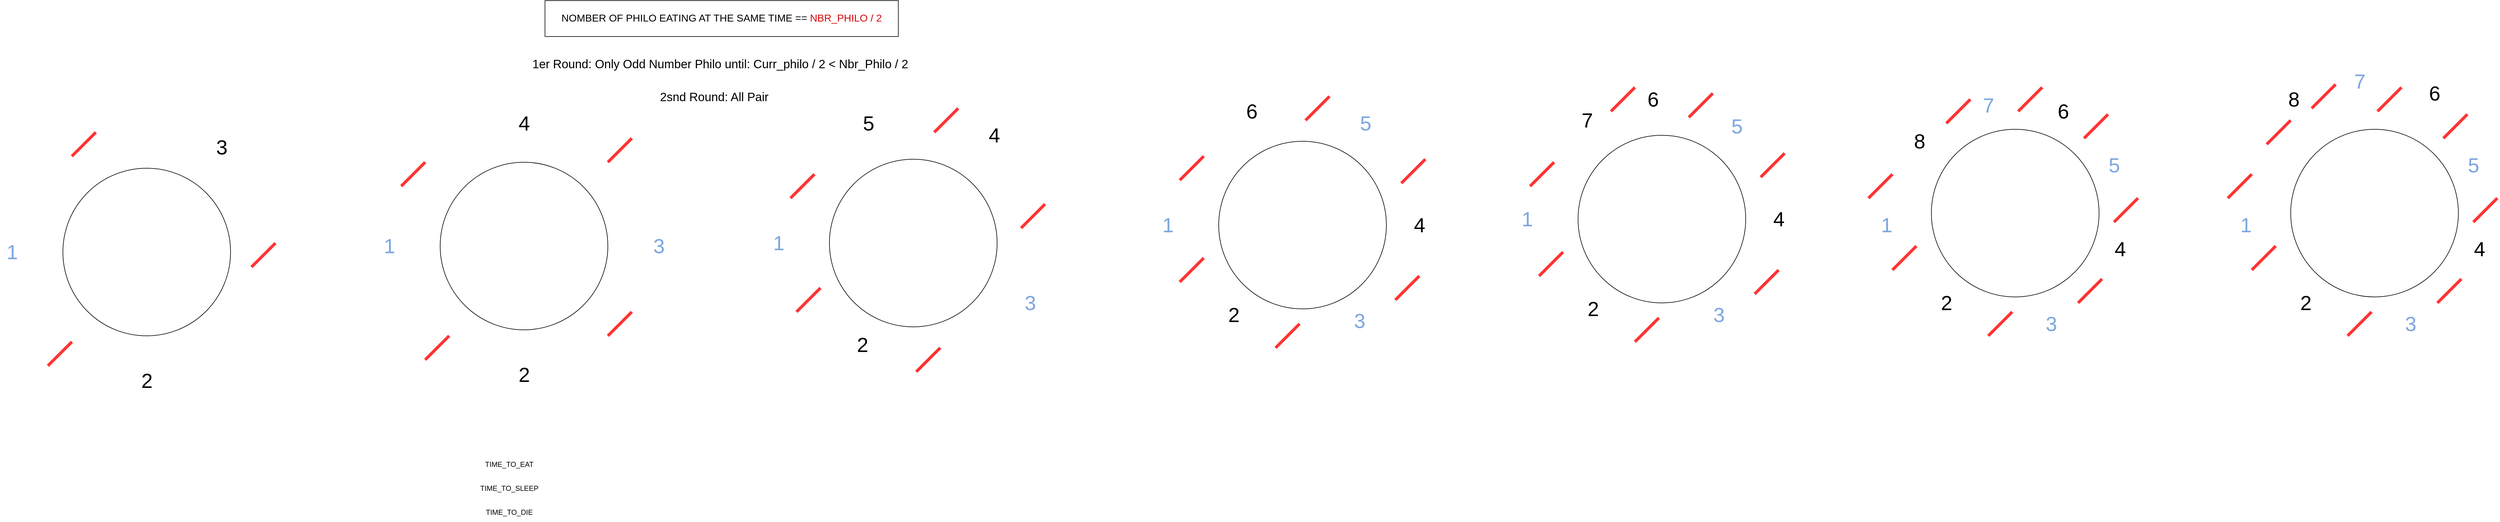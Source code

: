 <mxfile version="24.7.8">
  <diagram name="Page-1" id="aaRaY8ft2iLj2oZ2BZox">
    <mxGraphModel dx="1564" dy="838" grid="1" gridSize="10" guides="1" tooltips="1" connect="1" arrows="1" fold="1" page="1" pageScale="1" pageWidth="850" pageHeight="1100" math="0" shadow="0">
      <root>
        <mxCell id="0" />
        <mxCell id="1" parent="0" />
        <mxCell id="XyORtPB68UUuvKS-vhi5-1" value="" style="ellipse;whiteSpace=wrap;html=1;aspect=fixed;" parent="1" vertex="1">
          <mxGeometry x="285" y="300" width="280" height="280" as="geometry" />
        </mxCell>
        <mxCell id="XyORtPB68UUuvKS-vhi5-2" value="1" style="text;html=1;align=center;verticalAlign=middle;resizable=0;points=[];autosize=1;strokeColor=none;fillColor=none;strokeWidth=1;fontSize=34;fontColor=#7EA6E0;" parent="1" vertex="1">
          <mxGeometry x="180" y="415" width="40" height="50" as="geometry" />
        </mxCell>
        <mxCell id="XyORtPB68UUuvKS-vhi5-3" value="2" style="text;html=1;align=center;verticalAlign=middle;resizable=0;points=[];autosize=1;strokeColor=none;fillColor=none;strokeWidth=1;fontSize=34;" parent="1" vertex="1">
          <mxGeometry x="405" y="630" width="40" height="50" as="geometry" />
        </mxCell>
        <mxCell id="XyORtPB68UUuvKS-vhi5-4" value="3" style="text;html=1;align=center;verticalAlign=middle;resizable=0;points=[];autosize=1;strokeColor=none;fillColor=none;strokeWidth=1;fontSize=34;fontColor=#7EA6E0;" parent="1" vertex="1">
          <mxGeometry x="630" y="415" width="40" height="50" as="geometry" />
        </mxCell>
        <mxCell id="XyORtPB68UUuvKS-vhi5-5" value="4" style="text;html=1;align=center;verticalAlign=middle;resizable=0;points=[];autosize=1;strokeColor=none;fillColor=none;strokeWidth=1;fontSize=34;" parent="1" vertex="1">
          <mxGeometry x="405" y="210" width="40" height="50" as="geometry" />
        </mxCell>
        <mxCell id="XyORtPB68UUuvKS-vhi5-6" value="" style="endArrow=none;html=1;rounded=0;fontColor=#FF3333;labelBackgroundColor=#FF3333;fontSize=100;strokeColor=#FF3333;strokeWidth=5;" parent="1" edge="1">
          <mxGeometry width="50" height="50" relative="1" as="geometry">
            <mxPoint x="260" y="630" as="sourcePoint" />
            <mxPoint x="300" y="590" as="targetPoint" />
          </mxGeometry>
        </mxCell>
        <mxCell id="XyORtPB68UUuvKS-vhi5-7" value="" style="endArrow=none;html=1;rounded=0;fontColor=#FF3333;labelBackgroundColor=#FF3333;fontSize=100;strokeColor=#FF3333;strokeWidth=5;" parent="1" edge="1">
          <mxGeometry width="50" height="50" relative="1" as="geometry">
            <mxPoint x="220" y="340" as="sourcePoint" />
            <mxPoint x="260" y="300" as="targetPoint" />
          </mxGeometry>
        </mxCell>
        <mxCell id="XyORtPB68UUuvKS-vhi5-8" value="" style="endArrow=none;html=1;rounded=0;fontColor=#FF3333;labelBackgroundColor=#FF3333;fontSize=100;strokeColor=#FF3333;strokeWidth=5;" parent="1" edge="1">
          <mxGeometry width="50" height="50" relative="1" as="geometry">
            <mxPoint x="565" y="590" as="sourcePoint" />
            <mxPoint x="605" y="550" as="targetPoint" />
          </mxGeometry>
        </mxCell>
        <mxCell id="XyORtPB68UUuvKS-vhi5-10" value="" style="endArrow=none;html=1;rounded=0;fontColor=#FF3333;labelBackgroundColor=#FF3333;fontSize=100;strokeColor=#FF3333;strokeWidth=5;" parent="1" edge="1">
          <mxGeometry width="50" height="50" relative="1" as="geometry">
            <mxPoint x="565" y="300" as="sourcePoint" />
            <mxPoint x="605" y="260" as="targetPoint" />
          </mxGeometry>
        </mxCell>
        <mxCell id="XyORtPB68UUuvKS-vhi5-11" value="" style="ellipse;whiteSpace=wrap;html=1;aspect=fixed;" parent="1" vertex="1">
          <mxGeometry x="935" y="295" width="280" height="280" as="geometry" />
        </mxCell>
        <mxCell id="XyORtPB68UUuvKS-vhi5-12" value="1" style="text;html=1;align=center;verticalAlign=middle;resizable=0;points=[];autosize=1;strokeColor=none;fillColor=none;strokeWidth=1;fontSize=34;fontColor=#7EA6E0;" parent="1" vertex="1">
          <mxGeometry x="830" y="410" width="40" height="50" as="geometry" />
        </mxCell>
        <mxCell id="XyORtPB68UUuvKS-vhi5-13" value="2" style="text;html=1;align=center;verticalAlign=middle;resizable=0;points=[];autosize=1;strokeColor=none;fillColor=none;strokeWidth=1;fontSize=34;" parent="1" vertex="1">
          <mxGeometry x="970" y="580" width="40" height="50" as="geometry" />
        </mxCell>
        <mxCell id="XyORtPB68UUuvKS-vhi5-14" value="3" style="text;html=1;align=center;verticalAlign=middle;resizable=0;points=[];autosize=1;strokeColor=none;fillColor=none;strokeWidth=1;fontSize=34;fontColor=#7EA6E0;" parent="1" vertex="1">
          <mxGeometry x="1250" y="510" width="40" height="50" as="geometry" />
        </mxCell>
        <mxCell id="XyORtPB68UUuvKS-vhi5-15" value="4" style="text;html=1;align=center;verticalAlign=middle;resizable=0;points=[];autosize=1;strokeColor=none;fillColor=none;strokeWidth=1;fontSize=34;" parent="1" vertex="1">
          <mxGeometry x="1190" y="230" width="40" height="50" as="geometry" />
        </mxCell>
        <mxCell id="XyORtPB68UUuvKS-vhi5-16" value="" style="endArrow=none;html=1;rounded=0;fontColor=#FF3333;labelBackgroundColor=#FF3333;fontSize=100;strokeColor=#FF3333;strokeWidth=5;" parent="1" edge="1">
          <mxGeometry width="50" height="50" relative="1" as="geometry">
            <mxPoint x="880" y="550" as="sourcePoint" />
            <mxPoint x="920" y="510" as="targetPoint" />
          </mxGeometry>
        </mxCell>
        <mxCell id="XyORtPB68UUuvKS-vhi5-17" value="" style="endArrow=none;html=1;rounded=0;fontColor=#FF3333;labelBackgroundColor=#FF3333;fontSize=100;strokeColor=#FF3333;strokeWidth=5;" parent="1" edge="1">
          <mxGeometry width="50" height="50" relative="1" as="geometry">
            <mxPoint x="870" y="360" as="sourcePoint" />
            <mxPoint x="910" y="320" as="targetPoint" />
          </mxGeometry>
        </mxCell>
        <mxCell id="XyORtPB68UUuvKS-vhi5-18" value="" style="endArrow=none;html=1;rounded=0;fontColor=#FF3333;labelBackgroundColor=#FF3333;fontSize=100;strokeColor=#FF3333;strokeWidth=5;" parent="1" edge="1">
          <mxGeometry width="50" height="50" relative="1" as="geometry">
            <mxPoint x="1080" y="650" as="sourcePoint" />
            <mxPoint x="1120" y="610" as="targetPoint" />
          </mxGeometry>
        </mxCell>
        <mxCell id="XyORtPB68UUuvKS-vhi5-19" value="" style="endArrow=none;html=1;rounded=0;fontColor=#FF3333;labelBackgroundColor=#FF3333;fontSize=100;strokeColor=#FF3333;strokeWidth=5;" parent="1" edge="1">
          <mxGeometry width="50" height="50" relative="1" as="geometry">
            <mxPoint x="1255" y="410" as="sourcePoint" />
            <mxPoint x="1295" y="370" as="targetPoint" />
          </mxGeometry>
        </mxCell>
        <mxCell id="XyORtPB68UUuvKS-vhi5-20" value="" style="endArrow=none;html=1;rounded=0;fontColor=#FF3333;labelBackgroundColor=#FF3333;fontSize=100;strokeColor=#FF3333;strokeWidth=5;" parent="1" edge="1">
          <mxGeometry width="50" height="50" relative="1" as="geometry">
            <mxPoint x="1110" y="250" as="sourcePoint" />
            <mxPoint x="1150" y="210" as="targetPoint" />
          </mxGeometry>
        </mxCell>
        <mxCell id="XyORtPB68UUuvKS-vhi5-21" value="5" style="text;html=1;align=center;verticalAlign=middle;resizable=0;points=[];autosize=1;strokeColor=none;fillColor=none;strokeWidth=1;fontSize=34;" parent="1" vertex="1">
          <mxGeometry x="980" y="210" width="40" height="50" as="geometry" />
        </mxCell>
        <mxCell id="XyORtPB68UUuvKS-vhi5-22" value="TIME_TO_EAT" style="text;html=1;align=center;verticalAlign=middle;resizable=0;points=[];autosize=1;strokeColor=none;fillColor=none;" parent="1" vertex="1">
          <mxGeometry x="350" y="790" width="100" height="30" as="geometry" />
        </mxCell>
        <mxCell id="XyORtPB68UUuvKS-vhi5-23" value="TIME_TO_SLEEP" style="text;html=1;align=center;verticalAlign=middle;resizable=0;points=[];autosize=1;strokeColor=none;fillColor=none;" parent="1" vertex="1">
          <mxGeometry x="340" y="830" width="120" height="30" as="geometry" />
        </mxCell>
        <mxCell id="XyORtPB68UUuvKS-vhi5-24" value="TIME_TO_DIE" style="text;html=1;align=center;verticalAlign=middle;resizable=0;points=[];autosize=1;strokeColor=none;fillColor=none;" parent="1" vertex="1">
          <mxGeometry x="350" y="870" width="100" height="30" as="geometry" />
        </mxCell>
        <mxCell id="4ENe5hHQbVo82obgwWPD-1" value="NOMBER OF PHILO EATING AT THE SAME TIME == &lt;font color=&quot;#d50707&quot;&gt;NBR_PHILO / 2&lt;/font&gt;" style="whiteSpace=wrap;html=1;fontSize=17;" parent="1" vertex="1">
          <mxGeometry x="460" y="30" width="590" height="60" as="geometry" />
        </mxCell>
        <mxCell id="4ENe5hHQbVo82obgwWPD-5" value="1er Round: Only Odd Number Philo until: Curr_philo / 2 &amp;lt; Nbr_Philo / 2&amp;nbsp;" style="text;html=1;align=center;verticalAlign=middle;resizable=0;points=[];autosize=1;strokeColor=none;fillColor=none;fontSize=20;" parent="1" vertex="1">
          <mxGeometry x="425" y="115" width="660" height="40" as="geometry" />
        </mxCell>
        <mxCell id="4ENe5hHQbVo82obgwWPD-6" value="" style="ellipse;whiteSpace=wrap;html=1;aspect=fixed;" parent="1" vertex="1">
          <mxGeometry x="1585" y="265" width="280" height="280" as="geometry" />
        </mxCell>
        <mxCell id="4ENe5hHQbVo82obgwWPD-7" value="1" style="text;html=1;align=center;verticalAlign=middle;resizable=0;points=[];autosize=1;strokeColor=none;fillColor=none;strokeWidth=1;fontSize=34;fontColor=#7EA6E0;" parent="1" vertex="1">
          <mxGeometry x="1480" y="380" width="40" height="50" as="geometry" />
        </mxCell>
        <mxCell id="4ENe5hHQbVo82obgwWPD-8" value="2" style="text;html=1;align=center;verticalAlign=middle;resizable=0;points=[];autosize=1;strokeColor=none;fillColor=none;strokeWidth=1;fontSize=34;" parent="1" vertex="1">
          <mxGeometry x="1590" y="530" width="40" height="50" as="geometry" />
        </mxCell>
        <mxCell id="4ENe5hHQbVo82obgwWPD-9" value="3" style="text;html=1;align=center;verticalAlign=middle;resizable=0;points=[];autosize=1;strokeColor=none;fillColor=none;strokeWidth=1;fontSize=34;fontColor=#7EA6E0;" parent="1" vertex="1">
          <mxGeometry x="1800" y="540" width="40" height="50" as="geometry" />
        </mxCell>
        <mxCell id="4ENe5hHQbVo82obgwWPD-10" value="4" style="text;html=1;align=center;verticalAlign=middle;resizable=0;points=[];autosize=1;strokeColor=none;fillColor=none;strokeWidth=1;fontSize=34;" parent="1" vertex="1">
          <mxGeometry x="1900" y="380" width="40" height="50" as="geometry" />
        </mxCell>
        <mxCell id="4ENe5hHQbVo82obgwWPD-11" value="" style="endArrow=none;html=1;rounded=0;fontColor=#FF3333;labelBackgroundColor=#FF3333;fontSize=100;strokeColor=#FF3333;strokeWidth=5;" parent="1" edge="1">
          <mxGeometry width="50" height="50" relative="1" as="geometry">
            <mxPoint x="1520" y="500" as="sourcePoint" />
            <mxPoint x="1560" y="460" as="targetPoint" />
          </mxGeometry>
        </mxCell>
        <mxCell id="4ENe5hHQbVo82obgwWPD-12" value="" style="endArrow=none;html=1;rounded=0;fontColor=#FF3333;labelBackgroundColor=#FF3333;fontSize=100;strokeColor=#FF3333;strokeWidth=5;" parent="1" edge="1">
          <mxGeometry width="50" height="50" relative="1" as="geometry">
            <mxPoint x="1520" y="330" as="sourcePoint" />
            <mxPoint x="1560" y="290" as="targetPoint" />
          </mxGeometry>
        </mxCell>
        <mxCell id="4ENe5hHQbVo82obgwWPD-13" value="" style="endArrow=none;html=1;rounded=0;fontColor=#FF3333;labelBackgroundColor=#FF3333;fontSize=100;strokeColor=#FF3333;strokeWidth=5;" parent="1" edge="1">
          <mxGeometry width="50" height="50" relative="1" as="geometry">
            <mxPoint x="1680" y="610" as="sourcePoint" />
            <mxPoint x="1720" y="570" as="targetPoint" />
          </mxGeometry>
        </mxCell>
        <mxCell id="4ENe5hHQbVo82obgwWPD-14" value="" style="endArrow=none;html=1;rounded=0;fontColor=#FF3333;labelBackgroundColor=#FF3333;fontSize=100;strokeColor=#FF3333;strokeWidth=5;" parent="1" edge="1">
          <mxGeometry width="50" height="50" relative="1" as="geometry">
            <mxPoint x="1880" y="530" as="sourcePoint" />
            <mxPoint x="1920" y="490" as="targetPoint" />
          </mxGeometry>
        </mxCell>
        <mxCell id="4ENe5hHQbVo82obgwWPD-15" value="" style="endArrow=none;html=1;rounded=0;fontColor=#FF3333;labelBackgroundColor=#FF3333;fontSize=100;strokeColor=#FF3333;strokeWidth=5;" parent="1" edge="1">
          <mxGeometry width="50" height="50" relative="1" as="geometry">
            <mxPoint x="1890" y="335" as="sourcePoint" />
            <mxPoint x="1930" y="295" as="targetPoint" />
          </mxGeometry>
        </mxCell>
        <mxCell id="4ENe5hHQbVo82obgwWPD-16" value="5" style="text;html=1;align=center;verticalAlign=middle;resizable=0;points=[];autosize=1;strokeColor=none;fillColor=none;strokeWidth=1;fontSize=34;fontColor=#7EA6E0;" parent="1" vertex="1">
          <mxGeometry x="1810" y="210" width="40" height="50" as="geometry" />
        </mxCell>
        <mxCell id="4ENe5hHQbVo82obgwWPD-17" value="6" style="text;html=1;align=center;verticalAlign=middle;resizable=0;points=[];autosize=1;strokeColor=none;fillColor=none;strokeWidth=1;fontSize=34;" parent="1" vertex="1">
          <mxGeometry x="1620" y="190" width="40" height="50" as="geometry" />
        </mxCell>
        <mxCell id="4ENe5hHQbVo82obgwWPD-18" value="" style="endArrow=none;html=1;rounded=0;fontColor=#FF3333;labelBackgroundColor=#FF3333;fontSize=100;strokeColor=#FF3333;strokeWidth=5;" parent="1" edge="1">
          <mxGeometry width="50" height="50" relative="1" as="geometry">
            <mxPoint x="1730" y="230" as="sourcePoint" />
            <mxPoint x="1770" y="190" as="targetPoint" />
          </mxGeometry>
        </mxCell>
        <mxCell id="4ENe5hHQbVo82obgwWPD-19" value="" style="ellipse;whiteSpace=wrap;html=1;aspect=fixed;" parent="1" vertex="1">
          <mxGeometry x="2185" y="255" width="280" height="280" as="geometry" />
        </mxCell>
        <mxCell id="4ENe5hHQbVo82obgwWPD-20" value="1" style="text;html=1;align=center;verticalAlign=middle;resizable=0;points=[];autosize=1;strokeColor=none;fillColor=none;strokeWidth=1;fontSize=34;fontColor=#7EA6E0;" parent="1" vertex="1">
          <mxGeometry x="2080" y="370" width="40" height="50" as="geometry" />
        </mxCell>
        <mxCell id="4ENe5hHQbVo82obgwWPD-21" value="2" style="text;html=1;align=center;verticalAlign=middle;resizable=0;points=[];autosize=1;strokeColor=none;fillColor=none;strokeWidth=1;fontSize=34;" parent="1" vertex="1">
          <mxGeometry x="2190" y="520" width="40" height="50" as="geometry" />
        </mxCell>
        <mxCell id="4ENe5hHQbVo82obgwWPD-22" value="3" style="text;html=1;align=center;verticalAlign=middle;resizable=0;points=[];autosize=1;strokeColor=none;fillColor=none;strokeWidth=1;fontSize=34;fontColor=#7EA6E0;" parent="1" vertex="1">
          <mxGeometry x="2400" y="530" width="40" height="50" as="geometry" />
        </mxCell>
        <mxCell id="4ENe5hHQbVo82obgwWPD-23" value="4" style="text;html=1;align=center;verticalAlign=middle;resizable=0;points=[];autosize=1;strokeColor=none;fillColor=none;strokeWidth=1;fontSize=34;" parent="1" vertex="1">
          <mxGeometry x="2500" y="370" width="40" height="50" as="geometry" />
        </mxCell>
        <mxCell id="4ENe5hHQbVo82obgwWPD-24" value="" style="endArrow=none;html=1;rounded=0;fontColor=#FF3333;labelBackgroundColor=#FF3333;fontSize=100;strokeColor=#FF3333;strokeWidth=5;" parent="1" edge="1">
          <mxGeometry width="50" height="50" relative="1" as="geometry">
            <mxPoint x="2120" y="490" as="sourcePoint" />
            <mxPoint x="2160" y="450" as="targetPoint" />
          </mxGeometry>
        </mxCell>
        <mxCell id="4ENe5hHQbVo82obgwWPD-25" value="" style="endArrow=none;html=1;rounded=0;fontColor=#FF3333;labelBackgroundColor=#FF3333;fontSize=100;strokeColor=#FF3333;strokeWidth=5;" parent="1" edge="1">
          <mxGeometry width="50" height="50" relative="1" as="geometry">
            <mxPoint x="2105" y="340" as="sourcePoint" />
            <mxPoint x="2145" y="300" as="targetPoint" />
          </mxGeometry>
        </mxCell>
        <mxCell id="4ENe5hHQbVo82obgwWPD-26" value="" style="endArrow=none;html=1;rounded=0;fontColor=#FF3333;labelBackgroundColor=#FF3333;fontSize=100;strokeColor=#FF3333;strokeWidth=5;" parent="1" edge="1">
          <mxGeometry width="50" height="50" relative="1" as="geometry">
            <mxPoint x="2280" y="600" as="sourcePoint" />
            <mxPoint x="2320" y="560" as="targetPoint" />
          </mxGeometry>
        </mxCell>
        <mxCell id="4ENe5hHQbVo82obgwWPD-27" value="" style="endArrow=none;html=1;rounded=0;fontColor=#FF3333;labelBackgroundColor=#FF3333;fontSize=100;strokeColor=#FF3333;strokeWidth=5;" parent="1" edge="1">
          <mxGeometry width="50" height="50" relative="1" as="geometry">
            <mxPoint x="2480" y="520" as="sourcePoint" />
            <mxPoint x="2520" y="480" as="targetPoint" />
          </mxGeometry>
        </mxCell>
        <mxCell id="4ENe5hHQbVo82obgwWPD-28" value="" style="endArrow=none;html=1;rounded=0;fontColor=#FF3333;labelBackgroundColor=#FF3333;fontSize=100;strokeColor=#FF3333;strokeWidth=5;" parent="1" edge="1">
          <mxGeometry width="50" height="50" relative="1" as="geometry">
            <mxPoint x="2490" y="325" as="sourcePoint" />
            <mxPoint x="2530" y="285" as="targetPoint" />
          </mxGeometry>
        </mxCell>
        <mxCell id="4ENe5hHQbVo82obgwWPD-29" value="5" style="text;html=1;align=center;verticalAlign=middle;resizable=0;points=[];autosize=1;strokeColor=none;fillColor=none;strokeWidth=1;fontSize=34;fontColor=#7EA6E0;" parent="1" vertex="1">
          <mxGeometry x="2430" y="215" width="40" height="50" as="geometry" />
        </mxCell>
        <mxCell id="4ENe5hHQbVo82obgwWPD-30" value="6" style="text;html=1;align=center;verticalAlign=middle;resizable=0;points=[];autosize=1;strokeColor=none;fillColor=none;strokeWidth=1;fontSize=34;" parent="1" vertex="1">
          <mxGeometry x="2290" y="170" width="40" height="50" as="geometry" />
        </mxCell>
        <mxCell id="4ENe5hHQbVo82obgwWPD-31" value="" style="endArrow=none;html=1;rounded=0;fontColor=#FF3333;labelBackgroundColor=#FF3333;fontSize=100;strokeColor=#FF3333;strokeWidth=5;" parent="1" edge="1">
          <mxGeometry width="50" height="50" relative="1" as="geometry">
            <mxPoint x="2370" y="225" as="sourcePoint" />
            <mxPoint x="2410" y="185" as="targetPoint" />
          </mxGeometry>
        </mxCell>
        <mxCell id="4ENe5hHQbVo82obgwWPD-32" value="7" style="text;html=1;align=center;verticalAlign=middle;resizable=0;points=[];autosize=1;strokeColor=none;fillColor=none;strokeWidth=1;fontSize=34;" parent="1" vertex="1">
          <mxGeometry x="2180" y="205" width="40" height="50" as="geometry" />
        </mxCell>
        <mxCell id="4ENe5hHQbVo82obgwWPD-33" value="" style="endArrow=none;html=1;rounded=0;fontColor=#FF3333;labelBackgroundColor=#FF3333;fontSize=100;strokeColor=#FF3333;strokeWidth=5;" parent="1" edge="1">
          <mxGeometry width="50" height="50" relative="1" as="geometry">
            <mxPoint x="2240" y="215" as="sourcePoint" />
            <mxPoint x="2280" y="175" as="targetPoint" />
          </mxGeometry>
        </mxCell>
        <mxCell id="4ENe5hHQbVo82obgwWPD-34" value="" style="ellipse;whiteSpace=wrap;html=1;aspect=fixed;" parent="1" vertex="1">
          <mxGeometry x="-345" y="310" width="280" height="280" as="geometry" />
        </mxCell>
        <mxCell id="4ENe5hHQbVo82obgwWPD-35" value="1" style="text;html=1;align=center;verticalAlign=middle;resizable=0;points=[];autosize=1;strokeColor=none;fillColor=none;strokeWidth=1;fontSize=34;fontColor=#7EA6E0;" parent="1" vertex="1">
          <mxGeometry x="-450" y="425" width="40" height="50" as="geometry" />
        </mxCell>
        <mxCell id="4ENe5hHQbVo82obgwWPD-36" value="2" style="text;html=1;align=center;verticalAlign=middle;resizable=0;points=[];autosize=1;strokeColor=none;fillColor=none;strokeWidth=1;fontSize=34;" parent="1" vertex="1">
          <mxGeometry x="-225" y="640" width="40" height="50" as="geometry" />
        </mxCell>
        <mxCell id="4ENe5hHQbVo82obgwWPD-39" value="" style="endArrow=none;html=1;rounded=0;fontColor=#FF3333;labelBackgroundColor=#FF3333;fontSize=100;strokeColor=#FF3333;strokeWidth=5;" parent="1" edge="1">
          <mxGeometry width="50" height="50" relative="1" as="geometry">
            <mxPoint x="-370" y="640" as="sourcePoint" />
            <mxPoint x="-330" y="600" as="targetPoint" />
          </mxGeometry>
        </mxCell>
        <mxCell id="4ENe5hHQbVo82obgwWPD-40" value="" style="endArrow=none;html=1;rounded=0;fontColor=#FF3333;labelBackgroundColor=#FF3333;fontSize=100;strokeColor=#FF3333;strokeWidth=5;" parent="1" edge="1">
          <mxGeometry width="50" height="50" relative="1" as="geometry">
            <mxPoint x="-330" y="290" as="sourcePoint" />
            <mxPoint x="-290" y="250" as="targetPoint" />
          </mxGeometry>
        </mxCell>
        <mxCell id="4ENe5hHQbVo82obgwWPD-41" value="" style="endArrow=none;html=1;rounded=0;fontColor=#FF3333;labelBackgroundColor=#FF3333;fontSize=100;strokeColor=#FF3333;strokeWidth=5;" parent="1" edge="1">
          <mxGeometry width="50" height="50" relative="1" as="geometry">
            <mxPoint x="-30" y="475" as="sourcePoint" />
            <mxPoint x="10" y="435" as="targetPoint" />
          </mxGeometry>
        </mxCell>
        <mxCell id="4ENe5hHQbVo82obgwWPD-43" value="3" style="text;html=1;align=center;verticalAlign=middle;resizable=0;points=[];autosize=1;strokeColor=none;fillColor=none;strokeWidth=1;fontSize=34;" parent="1" vertex="1">
          <mxGeometry x="-100" y="250" width="40" height="50" as="geometry" />
        </mxCell>
        <mxCell id="4ENe5hHQbVo82obgwWPD-44" value="" style="ellipse;whiteSpace=wrap;html=1;aspect=fixed;" parent="1" vertex="1">
          <mxGeometry x="2775" y="245" width="280" height="280" as="geometry" />
        </mxCell>
        <mxCell id="4ENe5hHQbVo82obgwWPD-45" value="1" style="text;html=1;align=center;verticalAlign=middle;resizable=0;points=[];autosize=1;strokeColor=none;fillColor=none;strokeWidth=1;fontSize=34;fontColor=#7EA6E0;" parent="1" vertex="1">
          <mxGeometry x="2680" y="380" width="40" height="50" as="geometry" />
        </mxCell>
        <mxCell id="4ENe5hHQbVo82obgwWPD-46" value="2" style="text;html=1;align=center;verticalAlign=middle;resizable=0;points=[];autosize=1;strokeColor=none;fillColor=none;strokeWidth=1;fontSize=34;" parent="1" vertex="1">
          <mxGeometry x="2780" y="510" width="40" height="50" as="geometry" />
        </mxCell>
        <mxCell id="4ENe5hHQbVo82obgwWPD-47" value="3" style="text;html=1;align=center;verticalAlign=middle;resizable=0;points=[];autosize=1;strokeColor=none;fillColor=none;strokeWidth=1;fontSize=34;fontColor=#7EA6E0;" parent="1" vertex="1">
          <mxGeometry x="2955" y="545" width="40" height="50" as="geometry" />
        </mxCell>
        <mxCell id="4ENe5hHQbVo82obgwWPD-48" value="4" style="text;html=1;align=center;verticalAlign=middle;resizable=0;points=[];autosize=1;strokeColor=none;fillColor=none;strokeWidth=1;fontSize=34;" parent="1" vertex="1">
          <mxGeometry x="3070" y="420" width="40" height="50" as="geometry" />
        </mxCell>
        <mxCell id="4ENe5hHQbVo82obgwWPD-49" value="" style="endArrow=none;html=1;rounded=0;fontColor=#FF3333;labelBackgroundColor=#FF3333;fontSize=100;strokeColor=#FF3333;strokeWidth=5;" parent="1" edge="1">
          <mxGeometry width="50" height="50" relative="1" as="geometry">
            <mxPoint x="2710" y="480" as="sourcePoint" />
            <mxPoint x="2750" y="440" as="targetPoint" />
          </mxGeometry>
        </mxCell>
        <mxCell id="4ENe5hHQbVo82obgwWPD-50" value="" style="endArrow=none;html=1;rounded=0;fontColor=#FF3333;labelBackgroundColor=#FF3333;fontSize=100;strokeColor=#FF3333;strokeWidth=5;" parent="1" edge="1">
          <mxGeometry width="50" height="50" relative="1" as="geometry">
            <mxPoint x="2670" y="360" as="sourcePoint" />
            <mxPoint x="2710" y="320" as="targetPoint" />
          </mxGeometry>
        </mxCell>
        <mxCell id="4ENe5hHQbVo82obgwWPD-51" value="" style="endArrow=none;html=1;rounded=0;fontColor=#FF3333;labelBackgroundColor=#FF3333;fontSize=100;strokeColor=#FF3333;strokeWidth=5;" parent="1" edge="1">
          <mxGeometry width="50" height="50" relative="1" as="geometry">
            <mxPoint x="2870" y="590" as="sourcePoint" />
            <mxPoint x="2910" y="550" as="targetPoint" />
          </mxGeometry>
        </mxCell>
        <mxCell id="4ENe5hHQbVo82obgwWPD-52" value="" style="endArrow=none;html=1;rounded=0;fontColor=#FF3333;labelBackgroundColor=#FF3333;fontSize=100;strokeColor=#FF3333;strokeWidth=5;" parent="1" edge="1">
          <mxGeometry width="50" height="50" relative="1" as="geometry">
            <mxPoint x="3020" y="535" as="sourcePoint" />
            <mxPoint x="3060" y="495" as="targetPoint" />
          </mxGeometry>
        </mxCell>
        <mxCell id="4ENe5hHQbVo82obgwWPD-53" value="" style="endArrow=none;html=1;rounded=0;fontColor=#FF3333;labelBackgroundColor=#FF3333;fontSize=100;strokeColor=#FF3333;strokeWidth=5;" parent="1" edge="1">
          <mxGeometry width="50" height="50" relative="1" as="geometry">
            <mxPoint x="3080" y="400" as="sourcePoint" />
            <mxPoint x="3120" y="360" as="targetPoint" />
          </mxGeometry>
        </mxCell>
        <mxCell id="4ENe5hHQbVo82obgwWPD-54" value="5" style="text;html=1;align=center;verticalAlign=middle;resizable=0;points=[];autosize=1;strokeColor=none;fillColor=none;strokeWidth=1;fontSize=34;fontColor=#7EA6E0;" parent="1" vertex="1">
          <mxGeometry x="3060" y="280" width="40" height="50" as="geometry" />
        </mxCell>
        <mxCell id="4ENe5hHQbVo82obgwWPD-55" value="6" style="text;html=1;align=center;verticalAlign=middle;resizable=0;points=[];autosize=1;strokeColor=none;fillColor=none;strokeWidth=1;fontSize=34;" parent="1" vertex="1">
          <mxGeometry x="2975" y="190" width="40" height="50" as="geometry" />
        </mxCell>
        <mxCell id="4ENe5hHQbVo82obgwWPD-56" value="" style="endArrow=none;html=1;rounded=0;fontColor=#FF3333;labelBackgroundColor=#FF3333;fontSize=100;strokeColor=#FF3333;strokeWidth=5;" parent="1" edge="1">
          <mxGeometry width="50" height="50" relative="1" as="geometry">
            <mxPoint x="3030" y="260" as="sourcePoint" />
            <mxPoint x="3070" y="220" as="targetPoint" />
          </mxGeometry>
        </mxCell>
        <mxCell id="4ENe5hHQbVo82obgwWPD-57" value="7" style="text;html=1;align=center;verticalAlign=middle;resizable=0;points=[];autosize=1;strokeColor=none;fillColor=none;strokeWidth=1;fontSize=34;fontColor=#7EA6E0;" parent="1" vertex="1">
          <mxGeometry x="2850" y="180" width="40" height="50" as="geometry" />
        </mxCell>
        <mxCell id="4ENe5hHQbVo82obgwWPD-58" value="" style="endArrow=none;html=1;rounded=0;fontColor=#FF3333;labelBackgroundColor=#FF3333;fontSize=100;strokeColor=#FF3333;strokeWidth=5;" parent="1" edge="1">
          <mxGeometry width="50" height="50" relative="1" as="geometry">
            <mxPoint x="2920" y="215" as="sourcePoint" />
            <mxPoint x="2960" y="175" as="targetPoint" />
          </mxGeometry>
        </mxCell>
        <mxCell id="4ENe5hHQbVo82obgwWPD-59" value="" style="endArrow=none;html=1;rounded=0;fontColor=#FF3333;labelBackgroundColor=#FF3333;fontSize=100;strokeColor=#FF3333;strokeWidth=5;" parent="1" edge="1">
          <mxGeometry width="50" height="50" relative="1" as="geometry">
            <mxPoint x="2800" y="235" as="sourcePoint" />
            <mxPoint x="2840" y="195" as="targetPoint" />
          </mxGeometry>
        </mxCell>
        <mxCell id="4ENe5hHQbVo82obgwWPD-60" value="8" style="text;html=1;align=center;verticalAlign=middle;resizable=0;points=[];autosize=1;strokeColor=none;fillColor=none;strokeWidth=1;fontSize=34;" parent="1" vertex="1">
          <mxGeometry x="2735" y="240" width="40" height="50" as="geometry" />
        </mxCell>
        <mxCell id="4ENe5hHQbVo82obgwWPD-61" value="" style="ellipse;whiteSpace=wrap;html=1;aspect=fixed;" parent="1" vertex="1">
          <mxGeometry x="3375" y="245" width="280" height="280" as="geometry" />
        </mxCell>
        <mxCell id="4ENe5hHQbVo82obgwWPD-62" value="1" style="text;html=1;align=center;verticalAlign=middle;resizable=0;points=[];autosize=1;strokeColor=none;fillColor=none;strokeWidth=1;fontSize=34;fontColor=#7EA6E0;" parent="1" vertex="1">
          <mxGeometry x="3280" y="380" width="40" height="50" as="geometry" />
        </mxCell>
        <mxCell id="4ENe5hHQbVo82obgwWPD-63" value="2" style="text;html=1;align=center;verticalAlign=middle;resizable=0;points=[];autosize=1;strokeColor=none;fillColor=none;strokeWidth=1;fontSize=34;" parent="1" vertex="1">
          <mxGeometry x="3380" y="510" width="40" height="50" as="geometry" />
        </mxCell>
        <mxCell id="4ENe5hHQbVo82obgwWPD-64" value="3" style="text;html=1;align=center;verticalAlign=middle;resizable=0;points=[];autosize=1;strokeColor=none;fillColor=none;strokeWidth=1;fontSize=34;fontColor=#7EA6E0;" parent="1" vertex="1">
          <mxGeometry x="3555" y="545" width="40" height="50" as="geometry" />
        </mxCell>
        <mxCell id="4ENe5hHQbVo82obgwWPD-65" value="4" style="text;html=1;align=center;verticalAlign=middle;resizable=0;points=[];autosize=1;strokeColor=none;fillColor=none;strokeWidth=1;fontSize=34;" parent="1" vertex="1">
          <mxGeometry x="3670" y="420" width="40" height="50" as="geometry" />
        </mxCell>
        <mxCell id="4ENe5hHQbVo82obgwWPD-66" value="" style="endArrow=none;html=1;rounded=0;fontColor=#FF3333;labelBackgroundColor=#FF3333;fontSize=100;strokeColor=#FF3333;strokeWidth=5;" parent="1" edge="1">
          <mxGeometry width="50" height="50" relative="1" as="geometry">
            <mxPoint x="3310" y="480" as="sourcePoint" />
            <mxPoint x="3350" y="440" as="targetPoint" />
          </mxGeometry>
        </mxCell>
        <mxCell id="4ENe5hHQbVo82obgwWPD-67" value="" style="endArrow=none;html=1;rounded=0;fontColor=#FF3333;labelBackgroundColor=#FF3333;fontSize=100;strokeColor=#FF3333;strokeWidth=5;" parent="1" edge="1">
          <mxGeometry width="50" height="50" relative="1" as="geometry">
            <mxPoint x="3270" y="360" as="sourcePoint" />
            <mxPoint x="3310" y="320" as="targetPoint" />
          </mxGeometry>
        </mxCell>
        <mxCell id="4ENe5hHQbVo82obgwWPD-68" value="" style="endArrow=none;html=1;rounded=0;fontColor=#FF3333;labelBackgroundColor=#FF3333;fontSize=100;strokeColor=#FF3333;strokeWidth=5;" parent="1" edge="1">
          <mxGeometry width="50" height="50" relative="1" as="geometry">
            <mxPoint x="3470" y="590" as="sourcePoint" />
            <mxPoint x="3510" y="550" as="targetPoint" />
          </mxGeometry>
        </mxCell>
        <mxCell id="4ENe5hHQbVo82obgwWPD-69" value="" style="endArrow=none;html=1;rounded=0;fontColor=#FF3333;labelBackgroundColor=#FF3333;fontSize=100;strokeColor=#FF3333;strokeWidth=5;" parent="1" edge="1">
          <mxGeometry width="50" height="50" relative="1" as="geometry">
            <mxPoint x="3620" y="535" as="sourcePoint" />
            <mxPoint x="3660" y="495" as="targetPoint" />
          </mxGeometry>
        </mxCell>
        <mxCell id="4ENe5hHQbVo82obgwWPD-70" value="" style="endArrow=none;html=1;rounded=0;fontColor=#FF3333;labelBackgroundColor=#FF3333;fontSize=100;strokeColor=#FF3333;strokeWidth=5;" parent="1" edge="1">
          <mxGeometry width="50" height="50" relative="1" as="geometry">
            <mxPoint x="3680" y="400" as="sourcePoint" />
            <mxPoint x="3720" y="360" as="targetPoint" />
          </mxGeometry>
        </mxCell>
        <mxCell id="4ENe5hHQbVo82obgwWPD-71" value="5" style="text;html=1;align=center;verticalAlign=middle;resizable=0;points=[];autosize=1;strokeColor=none;fillColor=none;strokeWidth=1;fontSize=34;fontColor=#7EA6E0;" parent="1" vertex="1">
          <mxGeometry x="3660" y="280" width="40" height="50" as="geometry" />
        </mxCell>
        <mxCell id="4ENe5hHQbVo82obgwWPD-72" value="6" style="text;html=1;align=center;verticalAlign=middle;resizable=0;points=[];autosize=1;strokeColor=none;fillColor=none;strokeWidth=1;fontSize=34;" parent="1" vertex="1">
          <mxGeometry x="3595" y="160" width="40" height="50" as="geometry" />
        </mxCell>
        <mxCell id="4ENe5hHQbVo82obgwWPD-73" value="" style="endArrow=none;html=1;rounded=0;fontColor=#FF3333;labelBackgroundColor=#FF3333;fontSize=100;strokeColor=#FF3333;strokeWidth=5;" parent="1" edge="1">
          <mxGeometry width="50" height="50" relative="1" as="geometry">
            <mxPoint x="3630" y="260" as="sourcePoint" />
            <mxPoint x="3670" y="220" as="targetPoint" />
          </mxGeometry>
        </mxCell>
        <mxCell id="4ENe5hHQbVo82obgwWPD-74" value="7" style="text;html=1;align=center;verticalAlign=middle;resizable=0;points=[];autosize=1;strokeColor=none;fillColor=none;strokeWidth=1;fontSize=34;fontColor=#7EA6E0;" parent="1" vertex="1">
          <mxGeometry x="3470" y="140" width="40" height="50" as="geometry" />
        </mxCell>
        <mxCell id="4ENe5hHQbVo82obgwWPD-75" value="" style="endArrow=none;html=1;rounded=0;fontColor=#FF3333;labelBackgroundColor=#FF3333;fontSize=100;strokeColor=#FF3333;strokeWidth=5;" parent="1" edge="1">
          <mxGeometry width="50" height="50" relative="1" as="geometry">
            <mxPoint x="3520" y="215" as="sourcePoint" />
            <mxPoint x="3560" y="175" as="targetPoint" />
          </mxGeometry>
        </mxCell>
        <mxCell id="4ENe5hHQbVo82obgwWPD-76" value="" style="endArrow=none;html=1;rounded=0;fontColor=#FF3333;labelBackgroundColor=#FF3333;fontSize=100;strokeColor=#FF3333;strokeWidth=5;" parent="1" edge="1">
          <mxGeometry width="50" height="50" relative="1" as="geometry">
            <mxPoint x="3410" y="210" as="sourcePoint" />
            <mxPoint x="3450" y="170" as="targetPoint" />
          </mxGeometry>
        </mxCell>
        <mxCell id="4ENe5hHQbVo82obgwWPD-77" value="8" style="text;html=1;align=center;verticalAlign=middle;resizable=0;points=[];autosize=1;strokeColor=none;fillColor=none;strokeWidth=1;fontSize=34;" parent="1" vertex="1">
          <mxGeometry x="3360" y="170" width="40" height="50" as="geometry" />
        </mxCell>
        <mxCell id="4ENe5hHQbVo82obgwWPD-78" value="" style="endArrow=none;html=1;rounded=0;fontColor=#FF3333;labelBackgroundColor=#FF3333;fontSize=100;strokeColor=#FF3333;strokeWidth=5;" parent="1" edge="1">
          <mxGeometry width="50" height="50" relative="1" as="geometry">
            <mxPoint x="3335" y="270" as="sourcePoint" />
            <mxPoint x="3375" y="230" as="targetPoint" />
          </mxGeometry>
        </mxCell>
        <mxCell id="4ENe5hHQbVo82obgwWPD-79" value="9" style="text;html=1;align=center;verticalAlign=middle;resizable=0;points=[];autosize=1;strokeColor=none;fillColor=none;strokeWidth=1;fontSize=34;fontColor=#FFFFFF;" parent="1" vertex="1">
          <mxGeometry x="3270" y="245" width="40" height="50" as="geometry" />
        </mxCell>
        <mxCell id="4ENe5hHQbVo82obgwWPD-80" value="2snd Round: All Pair&amp;nbsp;" style="text;html=1;align=center;verticalAlign=middle;resizable=0;points=[];autosize=1;strokeColor=none;fillColor=none;fontSize=20;" parent="1" vertex="1">
          <mxGeometry x="640" y="170" width="210" height="40" as="geometry" />
        </mxCell>
      </root>
    </mxGraphModel>
  </diagram>
</mxfile>
